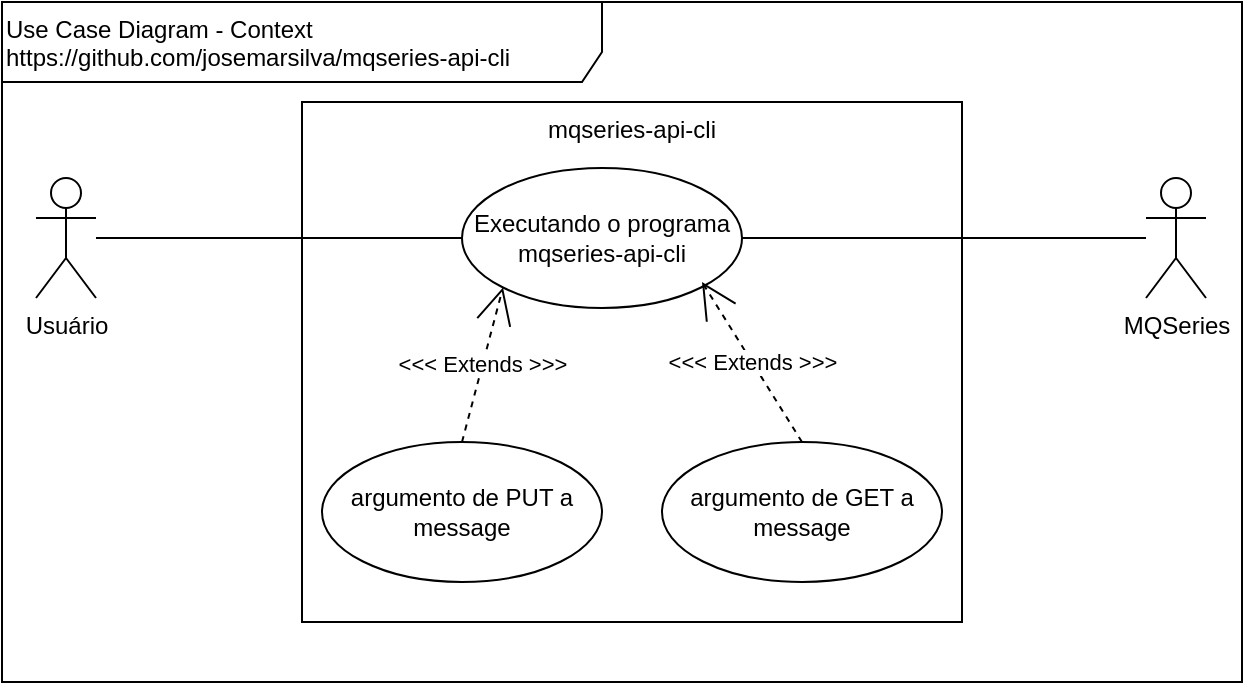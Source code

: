 <mxfile version="12.7.9" type="device"><diagram id="fMGpiNhVeqn0YMsLJxzh" name="Página-1"><mxGraphModel dx="868" dy="534" grid="1" gridSize="10" guides="1" tooltips="1" connect="1" arrows="1" fold="1" page="1" pageScale="1" pageWidth="827" pageHeight="1169" math="0" shadow="0"><root><mxCell id="0"/><mxCell id="1" parent="0"/><mxCell id="6OetropUeBoLzL2Sj7KS-1" value="Use Case Diagram - Context&lt;br&gt;https://github.com/josemarsilva/mqseries-api-cli" style="shape=umlFrame;whiteSpace=wrap;html=1;width=300;height=40;verticalAlign=top;align=left;" parent="1" vertex="1"><mxGeometry x="10" y="10" width="620" height="340" as="geometry"/></mxCell><mxCell id="6OetropUeBoLzL2Sj7KS-2" value="&lt;div style=&quot;text-align: center&quot;&gt;&lt;span&gt;Usuário&lt;/span&gt;&lt;/div&gt;" style="shape=umlActor;verticalLabelPosition=bottom;labelBackgroundColor=#ffffff;verticalAlign=top;html=1;align=center;" parent="1" vertex="1"><mxGeometry x="27" y="98" width="30" height="60" as="geometry"/></mxCell><mxCell id="6OetropUeBoLzL2Sj7KS-3" value="mqseries-api-cli" style="rounded=0;whiteSpace=wrap;html=1;align=center;verticalAlign=top;" parent="1" vertex="1"><mxGeometry x="160" y="60" width="330" height="260" as="geometry"/></mxCell><mxCell id="6OetropUeBoLzL2Sj7KS-4" value="Executando o programa mqseries-api-cli" style="ellipse;whiteSpace=wrap;html=1;align=center;" parent="1" vertex="1"><mxGeometry x="240" y="93" width="140" height="70" as="geometry"/></mxCell><mxCell id="6OetropUeBoLzL2Sj7KS-5" style="edgeStyle=orthogonalEdgeStyle;rounded=0;orthogonalLoop=1;jettySize=auto;html=1;endArrow=none;endFill=0;" parent="1" source="6OetropUeBoLzL2Sj7KS-2" target="6OetropUeBoLzL2Sj7KS-4" edge="1"><mxGeometry relative="1" as="geometry"/></mxCell><mxCell id="D3I8Xf5Z0xueX3bT6Zw5-2" style="edgeStyle=orthogonalEdgeStyle;rounded=0;orthogonalLoop=1;jettySize=auto;html=1;endArrow=none;endFill=0;" parent="1" source="D3I8Xf5Z0xueX3bT6Zw5-1" target="6OetropUeBoLzL2Sj7KS-4" edge="1"><mxGeometry relative="1" as="geometry"/></mxCell><mxCell id="D3I8Xf5Z0xueX3bT6Zw5-1" value="MQSeries" style="shape=umlActor;verticalLabelPosition=bottom;labelBackgroundColor=#ffffff;verticalAlign=top;html=1;align=center;" parent="1" vertex="1"><mxGeometry x="582" y="98" width="30" height="60" as="geometry"/></mxCell><mxCell id="D3I8Xf5Z0xueX3bT6Zw5-3" value="argumento de PUT a message" style="ellipse;whiteSpace=wrap;html=1;align=center;" parent="1" vertex="1"><mxGeometry x="170" y="230" width="140" height="70" as="geometry"/></mxCell><mxCell id="D3I8Xf5Z0xueX3bT6Zw5-4" value="argumento de GET a message" style="ellipse;whiteSpace=wrap;html=1;align=center;" parent="1" vertex="1"><mxGeometry x="340" y="230" width="140" height="70" as="geometry"/></mxCell><mxCell id="6CJKEjcVeoZjCsHpdOE2-5" value="&amp;lt;&amp;lt;&amp;lt; Extends &amp;gt;&amp;gt;&amp;gt;" style="endArrow=open;endSize=16;endFill=0;html=1;entryX=0;entryY=1;entryDx=0;entryDy=0;exitX=0.5;exitY=0;exitDx=0;exitDy=0;dashed=1;" edge="1" parent="1" source="D3I8Xf5Z0xueX3bT6Zw5-3" target="6OetropUeBoLzL2Sj7KS-4"><mxGeometry width="160" relative="1" as="geometry"><mxPoint x="110" y="430" as="sourcePoint"/><mxPoint x="270" y="430" as="targetPoint"/></mxGeometry></mxCell><mxCell id="6CJKEjcVeoZjCsHpdOE2-6" value="&amp;lt;&amp;lt;&amp;lt; Extends &amp;gt;&amp;gt;&amp;gt;" style="endArrow=open;endSize=16;endFill=0;html=1;exitX=0.5;exitY=0;exitDx=0;exitDy=0;dashed=1;" edge="1" parent="1" source="D3I8Xf5Z0xueX3bT6Zw5-4"><mxGeometry width="160" relative="1" as="geometry"><mxPoint x="250" y="240" as="sourcePoint"/><mxPoint x="360" y="150" as="targetPoint"/></mxGeometry></mxCell></root></mxGraphModel></diagram></mxfile>